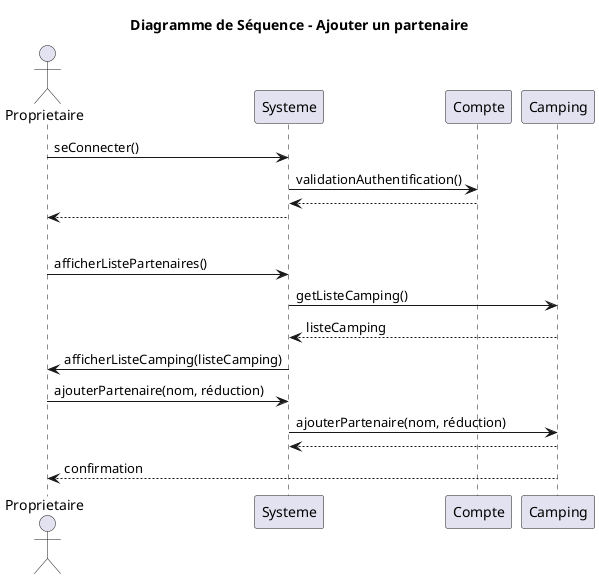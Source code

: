 @startuml
title Diagramme de Séquence - Ajouter un partenaire
actor Proprietaire
participant Systeme
participant Compte
participant Camping

'Connexion à un compte'
Proprietaire -> Systeme: seConnecter()
Systeme -> Compte: validationAuthentification()
return
Systeme --> Proprietaire

'Séparation'
|||

'Ajouter un partenaire'
Proprietaire -> Systeme: afficherListePartenaires()
Systeme -> Camping: getListeCamping()
Camping --> Systeme: listeCamping
Systeme -> Proprietaire: afficherListeCamping(listeCamping)

Proprietaire -> Systeme: ajouterPartenaire(nom, réduction)
Systeme -> Camping: ajouterPartenaire(nom, réduction)
return
Camping --> Proprietaire: confirmation
@enduml